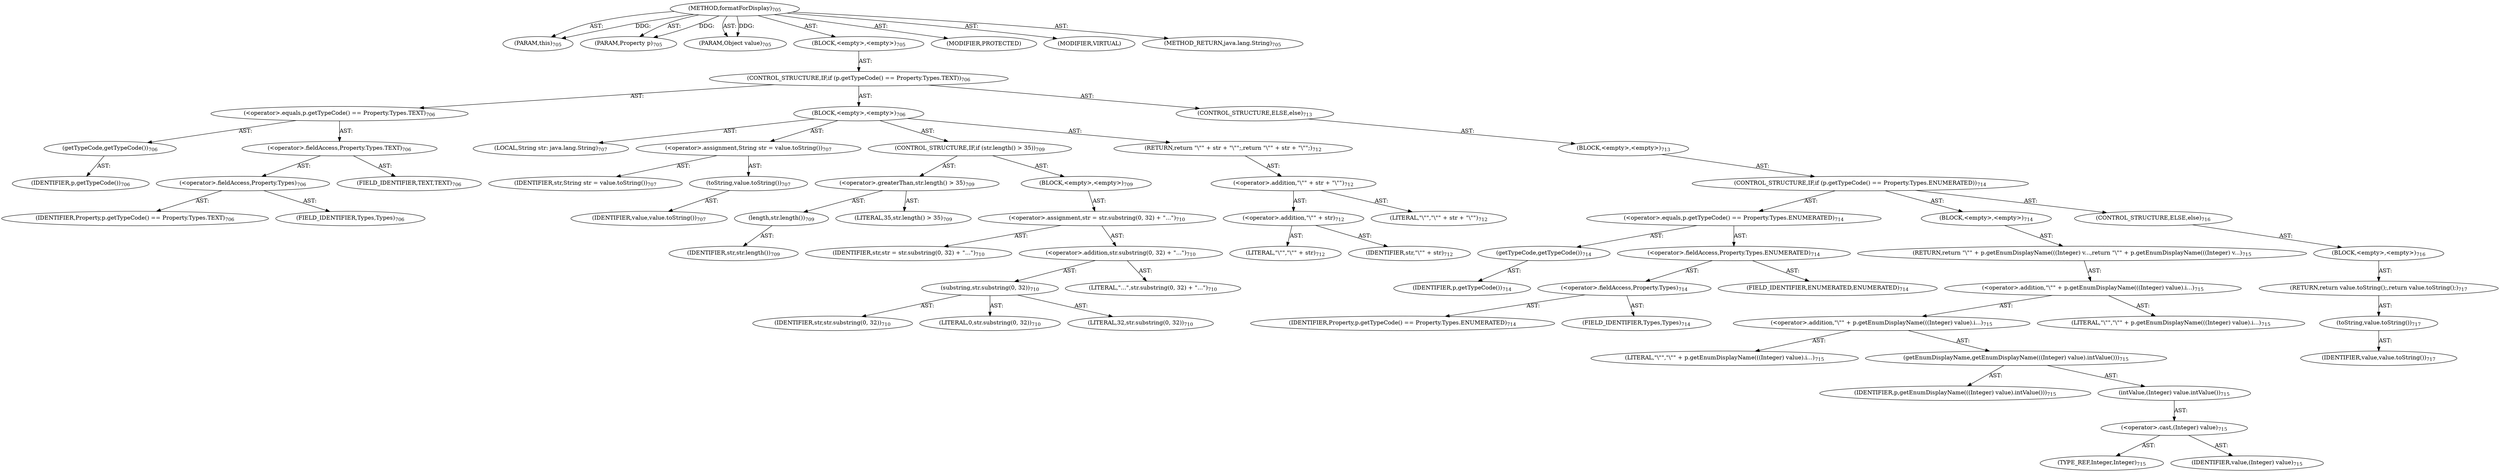 digraph "formatForDisplay" {  
"111669149710" [label = <(METHOD,formatForDisplay)<SUB>705</SUB>> ]
"115964117049" [label = <(PARAM,this)<SUB>705</SUB>> ]
"115964117050" [label = <(PARAM,Property p)<SUB>705</SUB>> ]
"115964117051" [label = <(PARAM,Object value)<SUB>705</SUB>> ]
"25769803835" [label = <(BLOCK,&lt;empty&gt;,&lt;empty&gt;)<SUB>705</SUB>> ]
"47244640299" [label = <(CONTROL_STRUCTURE,IF,if (p.getTypeCode() == Property.Types.TEXT))<SUB>706</SUB>> ]
"30064771462" [label = <(&lt;operator&gt;.equals,p.getTypeCode() == Property.Types.TEXT)<SUB>706</SUB>> ]
"30064771463" [label = <(getTypeCode,getTypeCode())<SUB>706</SUB>> ]
"68719477097" [label = <(IDENTIFIER,p,getTypeCode())<SUB>706</SUB>> ]
"30064771464" [label = <(&lt;operator&gt;.fieldAccess,Property.Types.TEXT)<SUB>706</SUB>> ]
"30064771465" [label = <(&lt;operator&gt;.fieldAccess,Property.Types)<SUB>706</SUB>> ]
"68719477098" [label = <(IDENTIFIER,Property,p.getTypeCode() == Property.Types.TEXT)<SUB>706</SUB>> ]
"55834574882" [label = <(FIELD_IDENTIFIER,Types,Types)<SUB>706</SUB>> ]
"55834574883" [label = <(FIELD_IDENTIFIER,TEXT,TEXT)<SUB>706</SUB>> ]
"25769803836" [label = <(BLOCK,&lt;empty&gt;,&lt;empty&gt;)<SUB>706</SUB>> ]
"94489280562" [label = <(LOCAL,String str: java.lang.String)<SUB>707</SUB>> ]
"30064771466" [label = <(&lt;operator&gt;.assignment,String str = value.toString())<SUB>707</SUB>> ]
"68719477099" [label = <(IDENTIFIER,str,String str = value.toString())<SUB>707</SUB>> ]
"30064771467" [label = <(toString,value.toString())<SUB>707</SUB>> ]
"68719477100" [label = <(IDENTIFIER,value,value.toString())<SUB>707</SUB>> ]
"47244640300" [label = <(CONTROL_STRUCTURE,IF,if (str.length() &gt; 35))<SUB>709</SUB>> ]
"30064771468" [label = <(&lt;operator&gt;.greaterThan,str.length() &gt; 35)<SUB>709</SUB>> ]
"30064771469" [label = <(length,str.length())<SUB>709</SUB>> ]
"68719477101" [label = <(IDENTIFIER,str,str.length())<SUB>709</SUB>> ]
"90194313297" [label = <(LITERAL,35,str.length() &gt; 35)<SUB>709</SUB>> ]
"25769803837" [label = <(BLOCK,&lt;empty&gt;,&lt;empty&gt;)<SUB>709</SUB>> ]
"30064771470" [label = <(&lt;operator&gt;.assignment,str = str.substring(0, 32) + &quot;...&quot;)<SUB>710</SUB>> ]
"68719477102" [label = <(IDENTIFIER,str,str = str.substring(0, 32) + &quot;...&quot;)<SUB>710</SUB>> ]
"30064771471" [label = <(&lt;operator&gt;.addition,str.substring(0, 32) + &quot;...&quot;)<SUB>710</SUB>> ]
"30064771472" [label = <(substring,str.substring(0, 32))<SUB>710</SUB>> ]
"68719477103" [label = <(IDENTIFIER,str,str.substring(0, 32))<SUB>710</SUB>> ]
"90194313298" [label = <(LITERAL,0,str.substring(0, 32))<SUB>710</SUB>> ]
"90194313299" [label = <(LITERAL,32,str.substring(0, 32))<SUB>710</SUB>> ]
"90194313300" [label = <(LITERAL,&quot;...&quot;,str.substring(0, 32) + &quot;...&quot;)<SUB>710</SUB>> ]
"146028888075" [label = <(RETURN,return &quot;\&quot;&quot; + str + &quot;\&quot;&quot;;,return &quot;\&quot;&quot; + str + &quot;\&quot;&quot;;)<SUB>712</SUB>> ]
"30064771473" [label = <(&lt;operator&gt;.addition,&quot;\&quot;&quot; + str + &quot;\&quot;&quot;)<SUB>712</SUB>> ]
"30064771474" [label = <(&lt;operator&gt;.addition,&quot;\&quot;&quot; + str)<SUB>712</SUB>> ]
"90194313301" [label = <(LITERAL,&quot;\&quot;&quot;,&quot;\&quot;&quot; + str)<SUB>712</SUB>> ]
"68719477104" [label = <(IDENTIFIER,str,&quot;\&quot;&quot; + str)<SUB>712</SUB>> ]
"90194313302" [label = <(LITERAL,&quot;\&quot;&quot;,&quot;\&quot;&quot; + str + &quot;\&quot;&quot;)<SUB>712</SUB>> ]
"47244640301" [label = <(CONTROL_STRUCTURE,ELSE,else)<SUB>713</SUB>> ]
"25769803838" [label = <(BLOCK,&lt;empty&gt;,&lt;empty&gt;)<SUB>713</SUB>> ]
"47244640302" [label = <(CONTROL_STRUCTURE,IF,if (p.getTypeCode() == Property.Types.ENUMERATED))<SUB>714</SUB>> ]
"30064771475" [label = <(&lt;operator&gt;.equals,p.getTypeCode() == Property.Types.ENUMERATED)<SUB>714</SUB>> ]
"30064771476" [label = <(getTypeCode,getTypeCode())<SUB>714</SUB>> ]
"68719477105" [label = <(IDENTIFIER,p,getTypeCode())<SUB>714</SUB>> ]
"30064771477" [label = <(&lt;operator&gt;.fieldAccess,Property.Types.ENUMERATED)<SUB>714</SUB>> ]
"30064771478" [label = <(&lt;operator&gt;.fieldAccess,Property.Types)<SUB>714</SUB>> ]
"68719477106" [label = <(IDENTIFIER,Property,p.getTypeCode() == Property.Types.ENUMERATED)<SUB>714</SUB>> ]
"55834574884" [label = <(FIELD_IDENTIFIER,Types,Types)<SUB>714</SUB>> ]
"55834574885" [label = <(FIELD_IDENTIFIER,ENUMERATED,ENUMERATED)<SUB>714</SUB>> ]
"25769803839" [label = <(BLOCK,&lt;empty&gt;,&lt;empty&gt;)<SUB>714</SUB>> ]
"146028888076" [label = <(RETURN,return &quot;\&quot;&quot; + p.getEnumDisplayName(((Integer) v...,return &quot;\&quot;&quot; + p.getEnumDisplayName(((Integer) v...)<SUB>715</SUB>> ]
"30064771479" [label = <(&lt;operator&gt;.addition,&quot;\&quot;&quot; + p.getEnumDisplayName(((Integer) value).i...)<SUB>715</SUB>> ]
"30064771480" [label = <(&lt;operator&gt;.addition,&quot;\&quot;&quot; + p.getEnumDisplayName(((Integer) value).i...)<SUB>715</SUB>> ]
"90194313303" [label = <(LITERAL,&quot;\&quot;&quot;,&quot;\&quot;&quot; + p.getEnumDisplayName(((Integer) value).i...)<SUB>715</SUB>> ]
"30064771481" [label = <(getEnumDisplayName,getEnumDisplayName(((Integer) value).intValue()))<SUB>715</SUB>> ]
"68719477107" [label = <(IDENTIFIER,p,getEnumDisplayName(((Integer) value).intValue()))<SUB>715</SUB>> ]
"30064771482" [label = <(intValue,(Integer) value.intValue())<SUB>715</SUB>> ]
"30064771483" [label = <(&lt;operator&gt;.cast,(Integer) value)<SUB>715</SUB>> ]
"180388626435" [label = <(TYPE_REF,Integer,Integer)<SUB>715</SUB>> ]
"68719477108" [label = <(IDENTIFIER,value,(Integer) value)<SUB>715</SUB>> ]
"90194313304" [label = <(LITERAL,&quot;\&quot;&quot;,&quot;\&quot;&quot; + p.getEnumDisplayName(((Integer) value).i...)<SUB>715</SUB>> ]
"47244640303" [label = <(CONTROL_STRUCTURE,ELSE,else)<SUB>716</SUB>> ]
"25769803840" [label = <(BLOCK,&lt;empty&gt;,&lt;empty&gt;)<SUB>716</SUB>> ]
"146028888077" [label = <(RETURN,return value.toString();,return value.toString();)<SUB>717</SUB>> ]
"30064771484" [label = <(toString,value.toString())<SUB>717</SUB>> ]
"68719477109" [label = <(IDENTIFIER,value,value.toString())<SUB>717</SUB>> ]
"133143986227" [label = <(MODIFIER,PROTECTED)> ]
"133143986228" [label = <(MODIFIER,VIRTUAL)> ]
"128849018894" [label = <(METHOD_RETURN,java.lang.String)<SUB>705</SUB>> ]
  "111669149710" -> "115964117049"  [ label = "AST: "] 
  "111669149710" -> "115964117050"  [ label = "AST: "] 
  "111669149710" -> "115964117051"  [ label = "AST: "] 
  "111669149710" -> "25769803835"  [ label = "AST: "] 
  "111669149710" -> "133143986227"  [ label = "AST: "] 
  "111669149710" -> "133143986228"  [ label = "AST: "] 
  "111669149710" -> "128849018894"  [ label = "AST: "] 
  "25769803835" -> "47244640299"  [ label = "AST: "] 
  "47244640299" -> "30064771462"  [ label = "AST: "] 
  "47244640299" -> "25769803836"  [ label = "AST: "] 
  "47244640299" -> "47244640301"  [ label = "AST: "] 
  "30064771462" -> "30064771463"  [ label = "AST: "] 
  "30064771462" -> "30064771464"  [ label = "AST: "] 
  "30064771463" -> "68719477097"  [ label = "AST: "] 
  "30064771464" -> "30064771465"  [ label = "AST: "] 
  "30064771464" -> "55834574883"  [ label = "AST: "] 
  "30064771465" -> "68719477098"  [ label = "AST: "] 
  "30064771465" -> "55834574882"  [ label = "AST: "] 
  "25769803836" -> "94489280562"  [ label = "AST: "] 
  "25769803836" -> "30064771466"  [ label = "AST: "] 
  "25769803836" -> "47244640300"  [ label = "AST: "] 
  "25769803836" -> "146028888075"  [ label = "AST: "] 
  "30064771466" -> "68719477099"  [ label = "AST: "] 
  "30064771466" -> "30064771467"  [ label = "AST: "] 
  "30064771467" -> "68719477100"  [ label = "AST: "] 
  "47244640300" -> "30064771468"  [ label = "AST: "] 
  "47244640300" -> "25769803837"  [ label = "AST: "] 
  "30064771468" -> "30064771469"  [ label = "AST: "] 
  "30064771468" -> "90194313297"  [ label = "AST: "] 
  "30064771469" -> "68719477101"  [ label = "AST: "] 
  "25769803837" -> "30064771470"  [ label = "AST: "] 
  "30064771470" -> "68719477102"  [ label = "AST: "] 
  "30064771470" -> "30064771471"  [ label = "AST: "] 
  "30064771471" -> "30064771472"  [ label = "AST: "] 
  "30064771471" -> "90194313300"  [ label = "AST: "] 
  "30064771472" -> "68719477103"  [ label = "AST: "] 
  "30064771472" -> "90194313298"  [ label = "AST: "] 
  "30064771472" -> "90194313299"  [ label = "AST: "] 
  "146028888075" -> "30064771473"  [ label = "AST: "] 
  "30064771473" -> "30064771474"  [ label = "AST: "] 
  "30064771473" -> "90194313302"  [ label = "AST: "] 
  "30064771474" -> "90194313301"  [ label = "AST: "] 
  "30064771474" -> "68719477104"  [ label = "AST: "] 
  "47244640301" -> "25769803838"  [ label = "AST: "] 
  "25769803838" -> "47244640302"  [ label = "AST: "] 
  "47244640302" -> "30064771475"  [ label = "AST: "] 
  "47244640302" -> "25769803839"  [ label = "AST: "] 
  "47244640302" -> "47244640303"  [ label = "AST: "] 
  "30064771475" -> "30064771476"  [ label = "AST: "] 
  "30064771475" -> "30064771477"  [ label = "AST: "] 
  "30064771476" -> "68719477105"  [ label = "AST: "] 
  "30064771477" -> "30064771478"  [ label = "AST: "] 
  "30064771477" -> "55834574885"  [ label = "AST: "] 
  "30064771478" -> "68719477106"  [ label = "AST: "] 
  "30064771478" -> "55834574884"  [ label = "AST: "] 
  "25769803839" -> "146028888076"  [ label = "AST: "] 
  "146028888076" -> "30064771479"  [ label = "AST: "] 
  "30064771479" -> "30064771480"  [ label = "AST: "] 
  "30064771479" -> "90194313304"  [ label = "AST: "] 
  "30064771480" -> "90194313303"  [ label = "AST: "] 
  "30064771480" -> "30064771481"  [ label = "AST: "] 
  "30064771481" -> "68719477107"  [ label = "AST: "] 
  "30064771481" -> "30064771482"  [ label = "AST: "] 
  "30064771482" -> "30064771483"  [ label = "AST: "] 
  "30064771483" -> "180388626435"  [ label = "AST: "] 
  "30064771483" -> "68719477108"  [ label = "AST: "] 
  "47244640303" -> "25769803840"  [ label = "AST: "] 
  "25769803840" -> "146028888077"  [ label = "AST: "] 
  "146028888077" -> "30064771484"  [ label = "AST: "] 
  "30064771484" -> "68719477109"  [ label = "AST: "] 
  "111669149710" -> "115964117049"  [ label = "DDG: "] 
  "111669149710" -> "115964117050"  [ label = "DDG: "] 
  "111669149710" -> "115964117051"  [ label = "DDG: "] 
}
